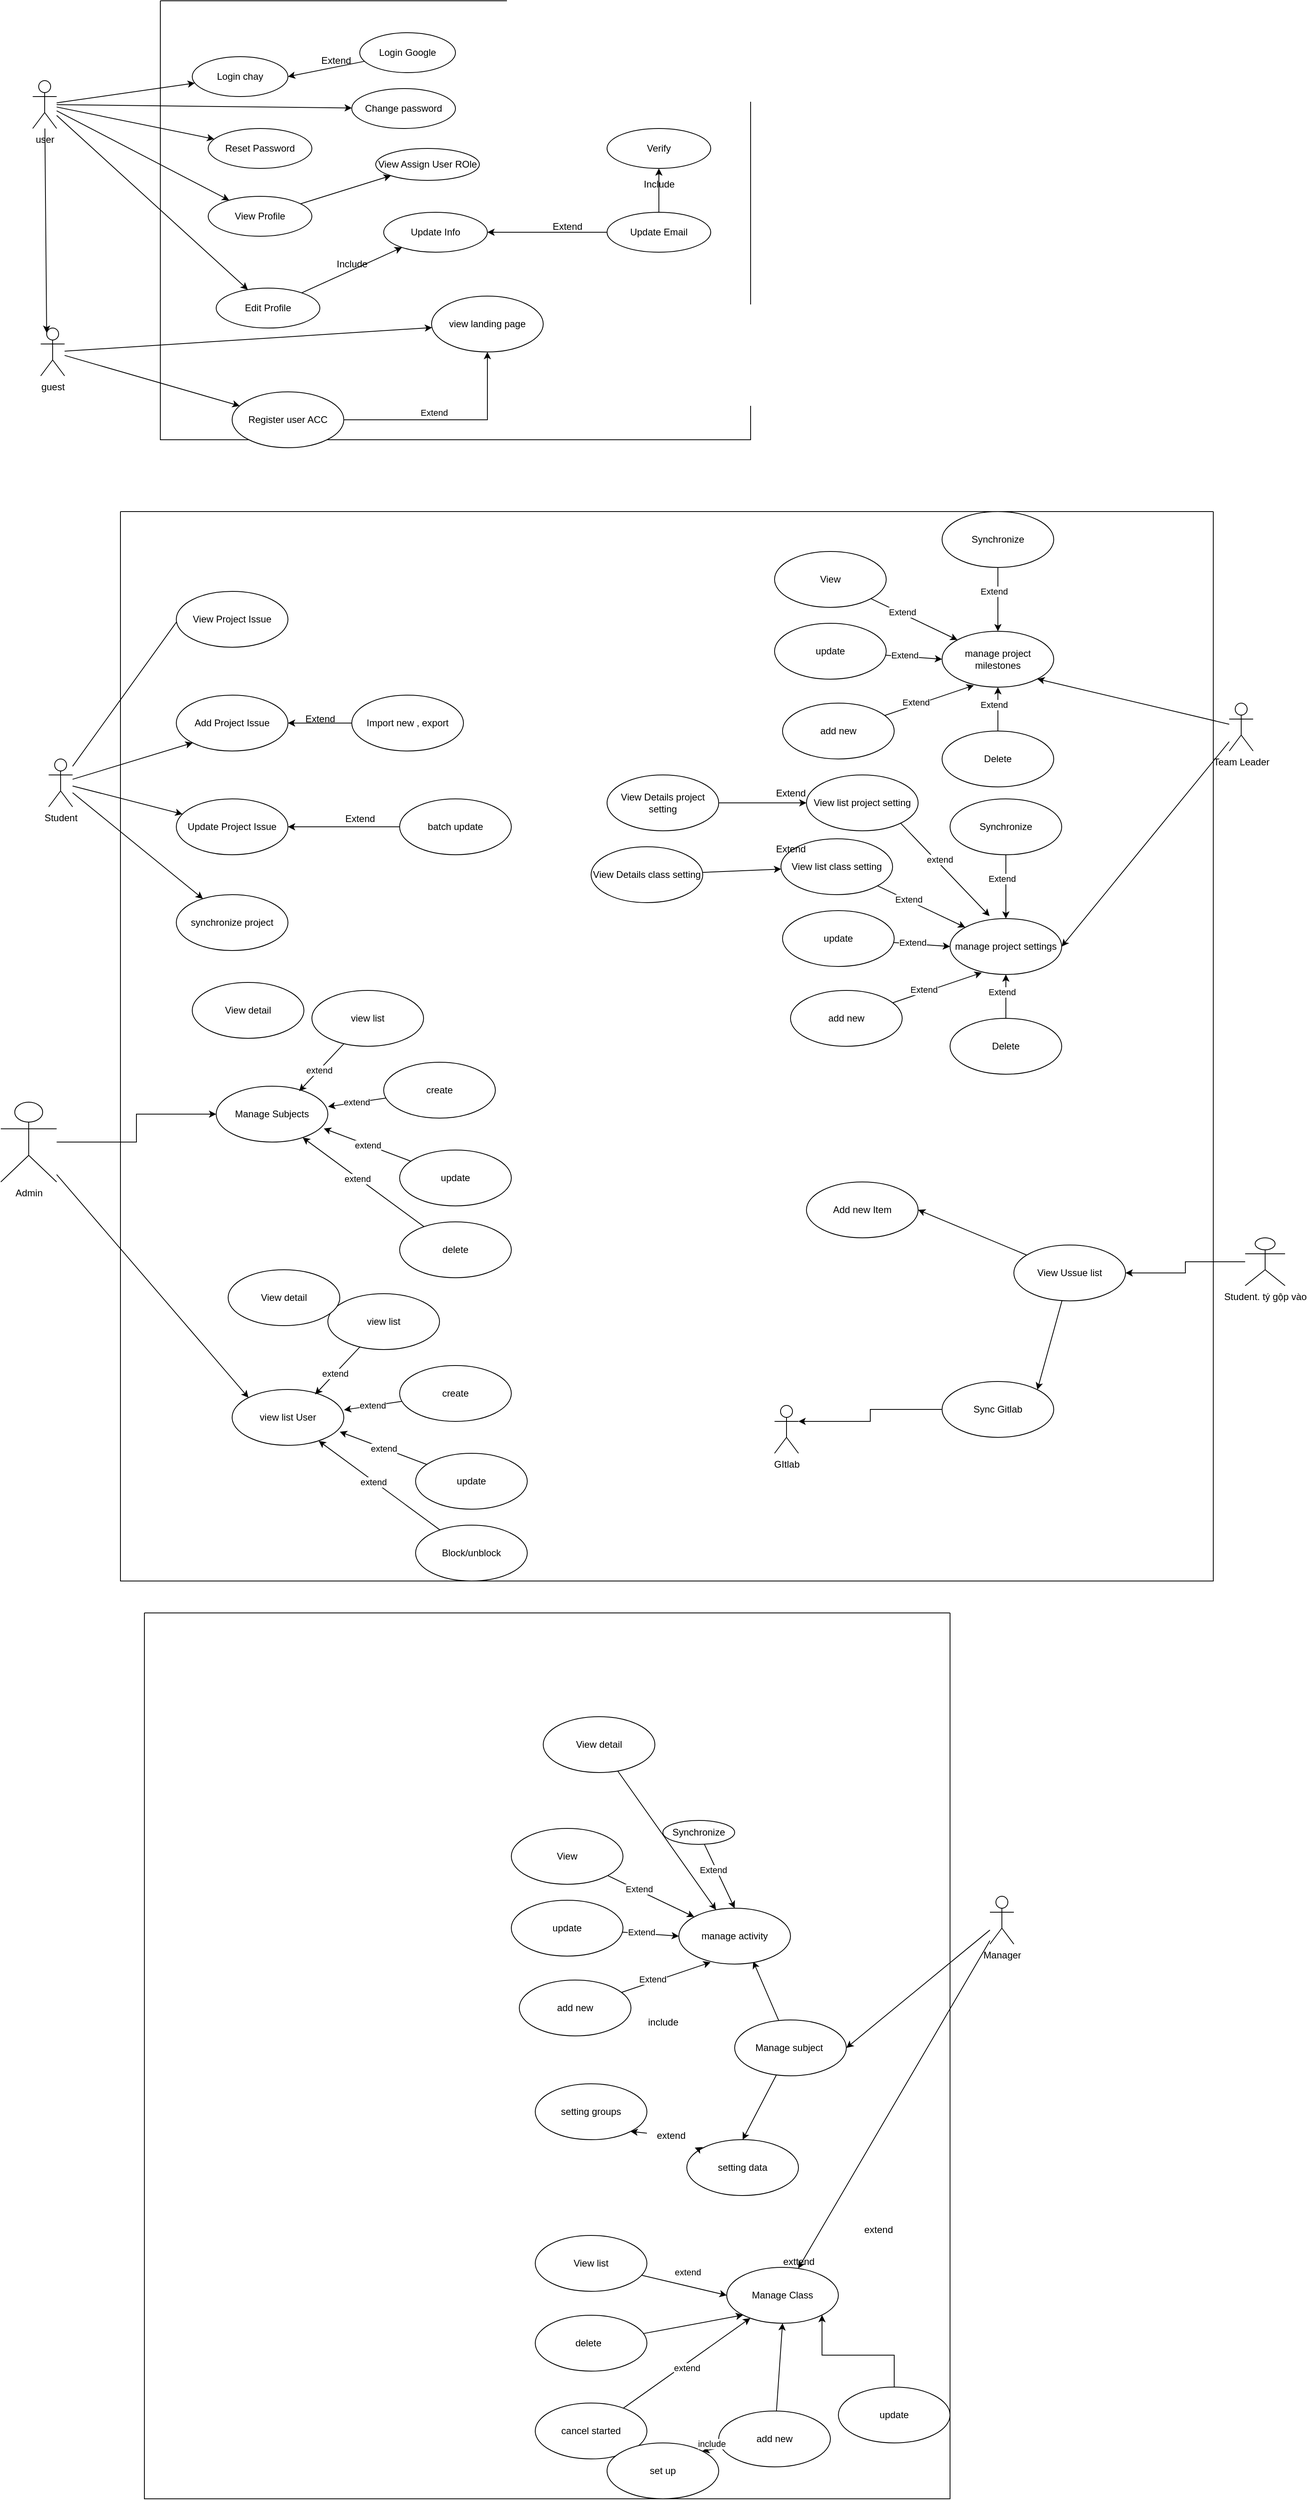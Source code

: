 <mxfile version="21.7.5" type="github">
  <diagram name="Page-1" id="S6UxS2rbXGVWsQRWLKjO">
    <mxGraphModel dx="1273" dy="740" grid="1" gridSize="10" guides="1" tooltips="1" connect="1" arrows="1" fold="1" page="1" pageScale="1" pageWidth="850" pageHeight="1100" math="0" shadow="0">
      <root>
        <mxCell id="0" />
        <mxCell id="1" parent="0" />
        <mxCell id="E_iQ0Z_nkJK2vYBMSeWu-5" style="rounded=0;orthogonalLoop=1;jettySize=auto;html=1;" parent="1" source="E_iQ0Z_nkJK2vYBMSeWu-1" target="E_iQ0Z_nkJK2vYBMSeWu-4" edge="1">
          <mxGeometry relative="1" as="geometry" />
        </mxCell>
        <mxCell id="E_iQ0Z_nkJK2vYBMSeWu-13" style="rounded=0;orthogonalLoop=1;jettySize=auto;html=1;" parent="1" source="E_iQ0Z_nkJK2vYBMSeWu-1" target="E_iQ0Z_nkJK2vYBMSeWu-12" edge="1">
          <mxGeometry relative="1" as="geometry" />
        </mxCell>
        <mxCell id="E_iQ0Z_nkJK2vYBMSeWu-16" style="rounded=0;orthogonalLoop=1;jettySize=auto;html=1;" parent="1" source="E_iQ0Z_nkJK2vYBMSeWu-1" target="E_iQ0Z_nkJK2vYBMSeWu-14" edge="1">
          <mxGeometry relative="1" as="geometry" />
        </mxCell>
        <mxCell id="E_iQ0Z_nkJK2vYBMSeWu-17" style="rounded=0;orthogonalLoop=1;jettySize=auto;html=1;" parent="1" source="E_iQ0Z_nkJK2vYBMSeWu-1" target="E_iQ0Z_nkJK2vYBMSeWu-15" edge="1">
          <mxGeometry relative="1" as="geometry" />
        </mxCell>
        <mxCell id="E_iQ0Z_nkJK2vYBMSeWu-34" style="rounded=0;orthogonalLoop=1;jettySize=auto;html=1;" parent="1" source="E_iQ0Z_nkJK2vYBMSeWu-1" target="E_iQ0Z_nkJK2vYBMSeWu-33" edge="1">
          <mxGeometry relative="1" as="geometry" />
        </mxCell>
        <mxCell id="PJf7z8ohsHyIc1MsfL0N-3" style="rounded=0;orthogonalLoop=1;jettySize=auto;html=1;entryX=0.25;entryY=0.1;entryDx=0;entryDy=0;entryPerimeter=0;" edge="1" parent="1" source="E_iQ0Z_nkJK2vYBMSeWu-1" target="E_iQ0Z_nkJK2vYBMSeWu-230">
          <mxGeometry relative="1" as="geometry" />
        </mxCell>
        <mxCell id="E_iQ0Z_nkJK2vYBMSeWu-1" value="user&lt;br&gt;" style="shape=umlActor;verticalLabelPosition=bottom;verticalAlign=top;html=1;outlineConnect=0;" parent="1" vertex="1">
          <mxGeometry x="110" y="110" width="30" height="60" as="geometry" />
        </mxCell>
        <mxCell id="E_iQ0Z_nkJK2vYBMSeWu-4" value="Login chay" style="ellipse;whiteSpace=wrap;html=1;" parent="1" vertex="1">
          <mxGeometry x="310" y="80" width="120" height="50" as="geometry" />
        </mxCell>
        <mxCell id="E_iQ0Z_nkJK2vYBMSeWu-6" value="" style="swimlane;startSize=0;" parent="1" vertex="1">
          <mxGeometry x="270" y="10" width="740" height="550" as="geometry" />
        </mxCell>
        <mxCell id="E_iQ0Z_nkJK2vYBMSeWu-8" value="Login Google" style="ellipse;whiteSpace=wrap;html=1;" parent="E_iQ0Z_nkJK2vYBMSeWu-6" vertex="1">
          <mxGeometry x="250" y="40" width="120" height="50" as="geometry" />
        </mxCell>
        <mxCell id="E_iQ0Z_nkJK2vYBMSeWu-11" value="Extend&lt;br&gt;" style="text;html=1;align=center;verticalAlign=middle;resizable=0;points=[];autosize=1;strokeColor=none;fillColor=none;" parent="E_iQ0Z_nkJK2vYBMSeWu-6" vertex="1">
          <mxGeometry x="190" y="60" width="60" height="30" as="geometry" />
        </mxCell>
        <mxCell id="E_iQ0Z_nkJK2vYBMSeWu-12" value="Reset Password" style="ellipse;whiteSpace=wrap;html=1;" parent="E_iQ0Z_nkJK2vYBMSeWu-6" vertex="1">
          <mxGeometry x="60" y="160" width="130" height="50" as="geometry" />
        </mxCell>
        <mxCell id="E_iQ0Z_nkJK2vYBMSeWu-32" style="rounded=0;orthogonalLoop=1;jettySize=auto;html=1;entryX=0;entryY=1;entryDx=0;entryDy=0;" parent="E_iQ0Z_nkJK2vYBMSeWu-6" source="E_iQ0Z_nkJK2vYBMSeWu-14" target="E_iQ0Z_nkJK2vYBMSeWu-31" edge="1">
          <mxGeometry relative="1" as="geometry" />
        </mxCell>
        <mxCell id="E_iQ0Z_nkJK2vYBMSeWu-14" value="View Profile" style="ellipse;whiteSpace=wrap;html=1;" parent="E_iQ0Z_nkJK2vYBMSeWu-6" vertex="1">
          <mxGeometry x="60" y="245" width="130" height="50" as="geometry" />
        </mxCell>
        <mxCell id="E_iQ0Z_nkJK2vYBMSeWu-19" value="" style="rounded=0;orthogonalLoop=1;jettySize=auto;html=1;" parent="E_iQ0Z_nkJK2vYBMSeWu-6" source="E_iQ0Z_nkJK2vYBMSeWu-15" target="E_iQ0Z_nkJK2vYBMSeWu-18" edge="1">
          <mxGeometry relative="1" as="geometry" />
        </mxCell>
        <mxCell id="E_iQ0Z_nkJK2vYBMSeWu-15" value="Edit Profile" style="ellipse;whiteSpace=wrap;html=1;" parent="E_iQ0Z_nkJK2vYBMSeWu-6" vertex="1">
          <mxGeometry x="70" y="360" width="130" height="50" as="geometry" />
        </mxCell>
        <mxCell id="E_iQ0Z_nkJK2vYBMSeWu-18" value="Update Info" style="ellipse;whiteSpace=wrap;html=1;" parent="E_iQ0Z_nkJK2vYBMSeWu-6" vertex="1">
          <mxGeometry x="280" y="265" width="130" height="50" as="geometry" />
        </mxCell>
        <mxCell id="E_iQ0Z_nkJK2vYBMSeWu-20" value="Include&lt;br&gt;" style="text;html=1;align=center;verticalAlign=middle;resizable=0;points=[];autosize=1;strokeColor=none;fillColor=none;" parent="E_iQ0Z_nkJK2vYBMSeWu-6" vertex="1">
          <mxGeometry x="210" y="315" width="60" height="30" as="geometry" />
        </mxCell>
        <mxCell id="E_iQ0Z_nkJK2vYBMSeWu-26" style="edgeStyle=orthogonalEdgeStyle;rounded=0;orthogonalLoop=1;jettySize=auto;html=1;entryX=1;entryY=0.5;entryDx=0;entryDy=0;" parent="E_iQ0Z_nkJK2vYBMSeWu-6" source="E_iQ0Z_nkJK2vYBMSeWu-21" target="E_iQ0Z_nkJK2vYBMSeWu-18" edge="1">
          <mxGeometry relative="1" as="geometry" />
        </mxCell>
        <mxCell id="E_iQ0Z_nkJK2vYBMSeWu-28" style="edgeStyle=orthogonalEdgeStyle;rounded=0;orthogonalLoop=1;jettySize=auto;html=1;entryX=0.5;entryY=1;entryDx=0;entryDy=0;" parent="E_iQ0Z_nkJK2vYBMSeWu-6" source="E_iQ0Z_nkJK2vYBMSeWu-21" target="E_iQ0Z_nkJK2vYBMSeWu-25" edge="1">
          <mxGeometry relative="1" as="geometry" />
        </mxCell>
        <mxCell id="E_iQ0Z_nkJK2vYBMSeWu-21" value="Update Email" style="ellipse;whiteSpace=wrap;html=1;" parent="E_iQ0Z_nkJK2vYBMSeWu-6" vertex="1">
          <mxGeometry x="560" y="265" width="130" height="50" as="geometry" />
        </mxCell>
        <mxCell id="E_iQ0Z_nkJK2vYBMSeWu-25" value="Verify" style="ellipse;whiteSpace=wrap;html=1;" parent="E_iQ0Z_nkJK2vYBMSeWu-6" vertex="1">
          <mxGeometry x="560" y="160" width="130" height="50" as="geometry" />
        </mxCell>
        <mxCell id="E_iQ0Z_nkJK2vYBMSeWu-31" value="View Assign User ROle" style="ellipse;whiteSpace=wrap;html=1;" parent="E_iQ0Z_nkJK2vYBMSeWu-6" vertex="1">
          <mxGeometry x="270" y="185" width="130" height="40" as="geometry" />
        </mxCell>
        <mxCell id="E_iQ0Z_nkJK2vYBMSeWu-33" value="Change password" style="ellipse;whiteSpace=wrap;html=1;" parent="E_iQ0Z_nkJK2vYBMSeWu-6" vertex="1">
          <mxGeometry x="240" y="110" width="130" height="50" as="geometry" />
        </mxCell>
        <mxCell id="E_iQ0Z_nkJK2vYBMSeWu-29" value="Include" style="text;html=1;align=center;verticalAlign=middle;resizable=0;points=[];autosize=1;strokeColor=none;fillColor=none;" parent="E_iQ0Z_nkJK2vYBMSeWu-6" vertex="1">
          <mxGeometry x="595" y="215" width="60" height="30" as="geometry" />
        </mxCell>
        <mxCell id="E_iQ0Z_nkJK2vYBMSeWu-231" value="view landing page" style="ellipse;whiteSpace=wrap;html=1;" parent="E_iQ0Z_nkJK2vYBMSeWu-6" vertex="1">
          <mxGeometry x="340" y="370" width="140" height="70" as="geometry" />
        </mxCell>
        <mxCell id="PJf7z8ohsHyIc1MsfL0N-1" style="edgeStyle=orthogonalEdgeStyle;rounded=0;orthogonalLoop=1;jettySize=auto;html=1;entryX=0.5;entryY=1;entryDx=0;entryDy=0;" edge="1" parent="E_iQ0Z_nkJK2vYBMSeWu-6" source="E_iQ0Z_nkJK2vYBMSeWu-233" target="E_iQ0Z_nkJK2vYBMSeWu-231">
          <mxGeometry relative="1" as="geometry" />
        </mxCell>
        <mxCell id="PJf7z8ohsHyIc1MsfL0N-2" value="Extend" style="edgeLabel;html=1;align=center;verticalAlign=middle;resizable=0;points=[];" vertex="1" connectable="0" parent="PJf7z8ohsHyIc1MsfL0N-1">
          <mxGeometry x="-0.157" y="9" relative="1" as="geometry">
            <mxPoint x="1" as="offset" />
          </mxGeometry>
        </mxCell>
        <mxCell id="E_iQ0Z_nkJK2vYBMSeWu-233" value="Register user ACC" style="ellipse;whiteSpace=wrap;html=1;" parent="E_iQ0Z_nkJK2vYBMSeWu-6" vertex="1">
          <mxGeometry x="90" y="490" width="140" height="70" as="geometry" />
        </mxCell>
        <mxCell id="E_iQ0Z_nkJK2vYBMSeWu-10" style="rounded=0;orthogonalLoop=1;jettySize=auto;html=1;entryX=1;entryY=0.5;entryDx=0;entryDy=0;" parent="1" source="E_iQ0Z_nkJK2vYBMSeWu-8" target="E_iQ0Z_nkJK2vYBMSeWu-4" edge="1">
          <mxGeometry relative="1" as="geometry" />
        </mxCell>
        <mxCell id="E_iQ0Z_nkJK2vYBMSeWu-27" value="Extend" style="text;html=1;align=center;verticalAlign=middle;resizable=0;points=[];autosize=1;strokeColor=none;fillColor=none;" parent="1" vertex="1">
          <mxGeometry x="750" y="278" width="60" height="30" as="geometry" />
        </mxCell>
        <mxCell id="E_iQ0Z_nkJK2vYBMSeWu-43" style="rounded=0;orthogonalLoop=1;jettySize=auto;html=1;entryX=0;entryY=0;entryDx=0;entryDy=0;" parent="1" source="E_iQ0Z_nkJK2vYBMSeWu-35" target="E_iQ0Z_nkJK2vYBMSeWu-39" edge="1">
          <mxGeometry relative="1" as="geometry" />
        </mxCell>
        <mxCell id="E_iQ0Z_nkJK2vYBMSeWu-44" style="rounded=0;orthogonalLoop=1;jettySize=auto;html=1;entryX=0;entryY=1;entryDx=0;entryDy=0;" parent="1" source="E_iQ0Z_nkJK2vYBMSeWu-35" target="E_iQ0Z_nkJK2vYBMSeWu-40" edge="1">
          <mxGeometry relative="1" as="geometry" />
        </mxCell>
        <mxCell id="E_iQ0Z_nkJK2vYBMSeWu-45" style="rounded=0;orthogonalLoop=1;jettySize=auto;html=1;" parent="1" source="E_iQ0Z_nkJK2vYBMSeWu-35" target="E_iQ0Z_nkJK2vYBMSeWu-41" edge="1">
          <mxGeometry relative="1" as="geometry" />
        </mxCell>
        <mxCell id="E_iQ0Z_nkJK2vYBMSeWu-55" style="rounded=0;orthogonalLoop=1;jettySize=auto;html=1;" parent="1" source="E_iQ0Z_nkJK2vYBMSeWu-35" target="E_iQ0Z_nkJK2vYBMSeWu-54" edge="1">
          <mxGeometry relative="1" as="geometry" />
        </mxCell>
        <mxCell id="E_iQ0Z_nkJK2vYBMSeWu-35" value="Student" style="shape=umlActor;verticalLabelPosition=bottom;verticalAlign=top;html=1;outlineConnect=0;" parent="1" vertex="1">
          <mxGeometry x="130" y="960" width="30" height="60" as="geometry" />
        </mxCell>
        <mxCell id="E_iQ0Z_nkJK2vYBMSeWu-36" value="" style="swimlane;startSize=0;" parent="1" vertex="1">
          <mxGeometry x="220" y="650" width="1370" height="1340" as="geometry" />
        </mxCell>
        <mxCell id="E_iQ0Z_nkJK2vYBMSeWu-39" value="View Project Issue&lt;br&gt;" style="ellipse;whiteSpace=wrap;html=1;" parent="E_iQ0Z_nkJK2vYBMSeWu-36" vertex="1">
          <mxGeometry x="70" y="100" width="140" height="70" as="geometry" />
        </mxCell>
        <mxCell id="E_iQ0Z_nkJK2vYBMSeWu-40" value="Add Project Issue" style="ellipse;whiteSpace=wrap;html=1;" parent="E_iQ0Z_nkJK2vYBMSeWu-36" vertex="1">
          <mxGeometry x="70" y="230" width="140" height="70" as="geometry" />
        </mxCell>
        <mxCell id="E_iQ0Z_nkJK2vYBMSeWu-41" value="Update Project Issue" style="ellipse;whiteSpace=wrap;html=1;" parent="E_iQ0Z_nkJK2vYBMSeWu-36" vertex="1">
          <mxGeometry x="70" y="360" width="140" height="70" as="geometry" />
        </mxCell>
        <mxCell id="E_iQ0Z_nkJK2vYBMSeWu-49" style="edgeStyle=orthogonalEdgeStyle;rounded=0;orthogonalLoop=1;jettySize=auto;html=1;entryX=1;entryY=0.5;entryDx=0;entryDy=0;" parent="E_iQ0Z_nkJK2vYBMSeWu-36" source="E_iQ0Z_nkJK2vYBMSeWu-46" target="E_iQ0Z_nkJK2vYBMSeWu-40" edge="1">
          <mxGeometry relative="1" as="geometry" />
        </mxCell>
        <mxCell id="E_iQ0Z_nkJK2vYBMSeWu-46" value="Import new , export" style="ellipse;whiteSpace=wrap;html=1;" parent="E_iQ0Z_nkJK2vYBMSeWu-36" vertex="1">
          <mxGeometry x="290" y="230" width="140" height="70" as="geometry" />
        </mxCell>
        <mxCell id="E_iQ0Z_nkJK2vYBMSeWu-51" style="edgeStyle=orthogonalEdgeStyle;rounded=0;orthogonalLoop=1;jettySize=auto;html=1;entryX=1;entryY=0.5;entryDx=0;entryDy=0;" parent="E_iQ0Z_nkJK2vYBMSeWu-36" source="E_iQ0Z_nkJK2vYBMSeWu-50" target="E_iQ0Z_nkJK2vYBMSeWu-41" edge="1">
          <mxGeometry relative="1" as="geometry" />
        </mxCell>
        <mxCell id="E_iQ0Z_nkJK2vYBMSeWu-50" value="batch update" style="ellipse;whiteSpace=wrap;html=1;" parent="E_iQ0Z_nkJK2vYBMSeWu-36" vertex="1">
          <mxGeometry x="350" y="360" width="140" height="70" as="geometry" />
        </mxCell>
        <mxCell id="E_iQ0Z_nkJK2vYBMSeWu-54" value="synchronize project" style="ellipse;whiteSpace=wrap;html=1;" parent="E_iQ0Z_nkJK2vYBMSeWu-36" vertex="1">
          <mxGeometry x="70" y="480" width="140" height="70" as="geometry" />
        </mxCell>
        <mxCell id="E_iQ0Z_nkJK2vYBMSeWu-57" value="manage project milestones&lt;br&gt;" style="ellipse;whiteSpace=wrap;html=1;" parent="E_iQ0Z_nkJK2vYBMSeWu-36" vertex="1">
          <mxGeometry x="1030" y="150" width="140" height="70" as="geometry" />
        </mxCell>
        <mxCell id="E_iQ0Z_nkJK2vYBMSeWu-64" style="rounded=0;orthogonalLoop=1;jettySize=auto;html=1;" parent="E_iQ0Z_nkJK2vYBMSeWu-36" source="E_iQ0Z_nkJK2vYBMSeWu-58" target="E_iQ0Z_nkJK2vYBMSeWu-57" edge="1">
          <mxGeometry relative="1" as="geometry" />
        </mxCell>
        <mxCell id="E_iQ0Z_nkJK2vYBMSeWu-75" value="Extend" style="edgeLabel;html=1;align=center;verticalAlign=middle;resizable=0;points=[];" parent="E_iQ0Z_nkJK2vYBMSeWu-64" vertex="1" connectable="0">
          <mxGeometry x="-0.286" y="2" relative="1" as="geometry">
            <mxPoint x="-1" as="offset" />
          </mxGeometry>
        </mxCell>
        <mxCell id="E_iQ0Z_nkJK2vYBMSeWu-58" value="View" style="ellipse;whiteSpace=wrap;html=1;" parent="E_iQ0Z_nkJK2vYBMSeWu-36" vertex="1">
          <mxGeometry x="820" y="50" width="140" height="70" as="geometry" />
        </mxCell>
        <mxCell id="E_iQ0Z_nkJK2vYBMSeWu-66" style="rounded=0;orthogonalLoop=1;jettySize=auto;html=1;entryX=0;entryY=0.5;entryDx=0;entryDy=0;" parent="E_iQ0Z_nkJK2vYBMSeWu-36" source="E_iQ0Z_nkJK2vYBMSeWu-60" target="E_iQ0Z_nkJK2vYBMSeWu-57" edge="1">
          <mxGeometry relative="1" as="geometry" />
        </mxCell>
        <mxCell id="E_iQ0Z_nkJK2vYBMSeWu-76" value="Extend" style="edgeLabel;html=1;align=center;verticalAlign=middle;resizable=0;points=[];" parent="E_iQ0Z_nkJK2vYBMSeWu-66" vertex="1" connectable="0">
          <mxGeometry x="-0.366" y="2" relative="1" as="geometry">
            <mxPoint x="1" as="offset" />
          </mxGeometry>
        </mxCell>
        <mxCell id="E_iQ0Z_nkJK2vYBMSeWu-60" value="update" style="ellipse;whiteSpace=wrap;html=1;" parent="E_iQ0Z_nkJK2vYBMSeWu-36" vertex="1">
          <mxGeometry x="820" y="140" width="140" height="70" as="geometry" />
        </mxCell>
        <mxCell id="E_iQ0Z_nkJK2vYBMSeWu-68" style="rounded=0;orthogonalLoop=1;jettySize=auto;html=1;entryX=0.284;entryY=0.968;entryDx=0;entryDy=0;entryPerimeter=0;" parent="E_iQ0Z_nkJK2vYBMSeWu-36" source="E_iQ0Z_nkJK2vYBMSeWu-67" target="E_iQ0Z_nkJK2vYBMSeWu-57" edge="1">
          <mxGeometry relative="1" as="geometry" />
        </mxCell>
        <mxCell id="E_iQ0Z_nkJK2vYBMSeWu-77" value="Extend" style="edgeLabel;html=1;align=center;verticalAlign=middle;resizable=0;points=[];" parent="E_iQ0Z_nkJK2vYBMSeWu-68" vertex="1" connectable="0">
          <mxGeometry x="-0.289" y="3" relative="1" as="geometry">
            <mxPoint as="offset" />
          </mxGeometry>
        </mxCell>
        <mxCell id="E_iQ0Z_nkJK2vYBMSeWu-67" value="add new" style="ellipse;whiteSpace=wrap;html=1;" parent="E_iQ0Z_nkJK2vYBMSeWu-36" vertex="1">
          <mxGeometry x="830" y="240" width="140" height="70" as="geometry" />
        </mxCell>
        <mxCell id="E_iQ0Z_nkJK2vYBMSeWu-70" style="edgeStyle=orthogonalEdgeStyle;rounded=0;orthogonalLoop=1;jettySize=auto;html=1;entryX=0.5;entryY=1;entryDx=0;entryDy=0;" parent="E_iQ0Z_nkJK2vYBMSeWu-36" source="E_iQ0Z_nkJK2vYBMSeWu-69" target="E_iQ0Z_nkJK2vYBMSeWu-57" edge="1">
          <mxGeometry relative="1" as="geometry" />
        </mxCell>
        <mxCell id="E_iQ0Z_nkJK2vYBMSeWu-78" value="Extend" style="edgeLabel;html=1;align=center;verticalAlign=middle;resizable=0;points=[];" parent="E_iQ0Z_nkJK2vYBMSeWu-70" vertex="1" connectable="0">
          <mxGeometry x="0.171" y="5" relative="1" as="geometry">
            <mxPoint y="-1" as="offset" />
          </mxGeometry>
        </mxCell>
        <mxCell id="E_iQ0Z_nkJK2vYBMSeWu-69" value="Delete" style="ellipse;whiteSpace=wrap;html=1;" parent="E_iQ0Z_nkJK2vYBMSeWu-36" vertex="1">
          <mxGeometry x="1030" y="275" width="140" height="70" as="geometry" />
        </mxCell>
        <mxCell id="E_iQ0Z_nkJK2vYBMSeWu-73" style="edgeStyle=orthogonalEdgeStyle;rounded=0;orthogonalLoop=1;jettySize=auto;html=1;entryX=0.5;entryY=0;entryDx=0;entryDy=0;" parent="E_iQ0Z_nkJK2vYBMSeWu-36" source="E_iQ0Z_nkJK2vYBMSeWu-71" target="E_iQ0Z_nkJK2vYBMSeWu-57" edge="1">
          <mxGeometry relative="1" as="geometry" />
        </mxCell>
        <mxCell id="E_iQ0Z_nkJK2vYBMSeWu-74" value="Extend" style="edgeLabel;html=1;align=center;verticalAlign=middle;resizable=0;points=[];" parent="E_iQ0Z_nkJK2vYBMSeWu-73" vertex="1" connectable="0">
          <mxGeometry x="-0.222" y="-5" relative="1" as="geometry">
            <mxPoint y="-1" as="offset" />
          </mxGeometry>
        </mxCell>
        <mxCell id="E_iQ0Z_nkJK2vYBMSeWu-71" value="Synchronize" style="ellipse;whiteSpace=wrap;html=1;" parent="E_iQ0Z_nkJK2vYBMSeWu-36" vertex="1">
          <mxGeometry x="1030" width="140" height="70" as="geometry" />
        </mxCell>
        <mxCell id="E_iQ0Z_nkJK2vYBMSeWu-96" value="manage project settings" style="ellipse;whiteSpace=wrap;html=1;" parent="E_iQ0Z_nkJK2vYBMSeWu-36" vertex="1">
          <mxGeometry x="1040" y="510" width="140" height="70" as="geometry" />
        </mxCell>
        <mxCell id="E_iQ0Z_nkJK2vYBMSeWu-97" style="rounded=0;orthogonalLoop=1;jettySize=auto;html=1;" parent="E_iQ0Z_nkJK2vYBMSeWu-36" source="E_iQ0Z_nkJK2vYBMSeWu-99" target="E_iQ0Z_nkJK2vYBMSeWu-96" edge="1">
          <mxGeometry relative="1" as="geometry" />
        </mxCell>
        <mxCell id="E_iQ0Z_nkJK2vYBMSeWu-98" value="Extend" style="edgeLabel;html=1;align=center;verticalAlign=middle;resizable=0;points=[];" parent="E_iQ0Z_nkJK2vYBMSeWu-97" vertex="1" connectable="0">
          <mxGeometry x="-0.286" y="2" relative="1" as="geometry">
            <mxPoint x="-1" as="offset" />
          </mxGeometry>
        </mxCell>
        <mxCell id="E_iQ0Z_nkJK2vYBMSeWu-99" value="View list class setting" style="ellipse;whiteSpace=wrap;html=1;" parent="E_iQ0Z_nkJK2vYBMSeWu-36" vertex="1">
          <mxGeometry x="828" y="410" width="140" height="70" as="geometry" />
        </mxCell>
        <mxCell id="E_iQ0Z_nkJK2vYBMSeWu-100" style="rounded=0;orthogonalLoop=1;jettySize=auto;html=1;entryX=0;entryY=0.5;entryDx=0;entryDy=0;" parent="E_iQ0Z_nkJK2vYBMSeWu-36" source="E_iQ0Z_nkJK2vYBMSeWu-102" target="E_iQ0Z_nkJK2vYBMSeWu-96" edge="1">
          <mxGeometry relative="1" as="geometry" />
        </mxCell>
        <mxCell id="E_iQ0Z_nkJK2vYBMSeWu-101" value="Extend" style="edgeLabel;html=1;align=center;verticalAlign=middle;resizable=0;points=[];" parent="E_iQ0Z_nkJK2vYBMSeWu-100" vertex="1" connectable="0">
          <mxGeometry x="-0.366" y="2" relative="1" as="geometry">
            <mxPoint x="1" as="offset" />
          </mxGeometry>
        </mxCell>
        <mxCell id="E_iQ0Z_nkJK2vYBMSeWu-102" value="update" style="ellipse;whiteSpace=wrap;html=1;" parent="E_iQ0Z_nkJK2vYBMSeWu-36" vertex="1">
          <mxGeometry x="830" y="500" width="140" height="70" as="geometry" />
        </mxCell>
        <mxCell id="E_iQ0Z_nkJK2vYBMSeWu-103" style="rounded=0;orthogonalLoop=1;jettySize=auto;html=1;entryX=0.284;entryY=0.968;entryDx=0;entryDy=0;entryPerimeter=0;" parent="E_iQ0Z_nkJK2vYBMSeWu-36" source="E_iQ0Z_nkJK2vYBMSeWu-105" target="E_iQ0Z_nkJK2vYBMSeWu-96" edge="1">
          <mxGeometry relative="1" as="geometry" />
        </mxCell>
        <mxCell id="E_iQ0Z_nkJK2vYBMSeWu-104" value="Extend" style="edgeLabel;html=1;align=center;verticalAlign=middle;resizable=0;points=[];" parent="E_iQ0Z_nkJK2vYBMSeWu-103" vertex="1" connectable="0">
          <mxGeometry x="-0.289" y="3" relative="1" as="geometry">
            <mxPoint as="offset" />
          </mxGeometry>
        </mxCell>
        <mxCell id="E_iQ0Z_nkJK2vYBMSeWu-105" value="add new" style="ellipse;whiteSpace=wrap;html=1;" parent="E_iQ0Z_nkJK2vYBMSeWu-36" vertex="1">
          <mxGeometry x="840" y="600" width="140" height="70" as="geometry" />
        </mxCell>
        <mxCell id="E_iQ0Z_nkJK2vYBMSeWu-106" style="edgeStyle=orthogonalEdgeStyle;rounded=0;orthogonalLoop=1;jettySize=auto;html=1;entryX=0.5;entryY=1;entryDx=0;entryDy=0;" parent="E_iQ0Z_nkJK2vYBMSeWu-36" source="E_iQ0Z_nkJK2vYBMSeWu-108" target="E_iQ0Z_nkJK2vYBMSeWu-96" edge="1">
          <mxGeometry relative="1" as="geometry" />
        </mxCell>
        <mxCell id="E_iQ0Z_nkJK2vYBMSeWu-107" value="Extend" style="edgeLabel;html=1;align=center;verticalAlign=middle;resizable=0;points=[];" parent="E_iQ0Z_nkJK2vYBMSeWu-106" vertex="1" connectable="0">
          <mxGeometry x="0.171" y="5" relative="1" as="geometry">
            <mxPoint y="-1" as="offset" />
          </mxGeometry>
        </mxCell>
        <mxCell id="E_iQ0Z_nkJK2vYBMSeWu-108" value="Delete" style="ellipse;whiteSpace=wrap;html=1;" parent="E_iQ0Z_nkJK2vYBMSeWu-36" vertex="1">
          <mxGeometry x="1040" y="635" width="140" height="70" as="geometry" />
        </mxCell>
        <mxCell id="E_iQ0Z_nkJK2vYBMSeWu-109" style="edgeStyle=orthogonalEdgeStyle;rounded=0;orthogonalLoop=1;jettySize=auto;html=1;entryX=0.5;entryY=0;entryDx=0;entryDy=0;" parent="E_iQ0Z_nkJK2vYBMSeWu-36" source="E_iQ0Z_nkJK2vYBMSeWu-111" target="E_iQ0Z_nkJK2vYBMSeWu-96" edge="1">
          <mxGeometry relative="1" as="geometry" />
        </mxCell>
        <mxCell id="E_iQ0Z_nkJK2vYBMSeWu-110" value="Extend" style="edgeLabel;html=1;align=center;verticalAlign=middle;resizable=0;points=[];" parent="E_iQ0Z_nkJK2vYBMSeWu-109" vertex="1" connectable="0">
          <mxGeometry x="-0.222" y="-5" relative="1" as="geometry">
            <mxPoint y="-1" as="offset" />
          </mxGeometry>
        </mxCell>
        <mxCell id="E_iQ0Z_nkJK2vYBMSeWu-111" value="Synchronize" style="ellipse;whiteSpace=wrap;html=1;" parent="E_iQ0Z_nkJK2vYBMSeWu-36" vertex="1">
          <mxGeometry x="1040" y="360" width="140" height="70" as="geometry" />
        </mxCell>
        <mxCell id="E_iQ0Z_nkJK2vYBMSeWu-113" style="rounded=0;orthogonalLoop=1;jettySize=auto;html=1;" parent="E_iQ0Z_nkJK2vYBMSeWu-36" source="E_iQ0Z_nkJK2vYBMSeWu-112" target="E_iQ0Z_nkJK2vYBMSeWu-99" edge="1">
          <mxGeometry relative="1" as="geometry" />
        </mxCell>
        <mxCell id="E_iQ0Z_nkJK2vYBMSeWu-112" value="View Details class setting" style="ellipse;whiteSpace=wrap;html=1;" parent="E_iQ0Z_nkJK2vYBMSeWu-36" vertex="1">
          <mxGeometry x="590" y="420" width="140" height="70" as="geometry" />
        </mxCell>
        <mxCell id="E_iQ0Z_nkJK2vYBMSeWu-118" style="rounded=0;orthogonalLoop=1;jettySize=auto;html=1;entryX=0.354;entryY=-0.045;entryDx=0;entryDy=0;entryPerimeter=0;" parent="E_iQ0Z_nkJK2vYBMSeWu-36" target="E_iQ0Z_nkJK2vYBMSeWu-96" edge="1">
          <mxGeometry relative="1" as="geometry">
            <mxPoint x="970.001" y="382.033" as="sourcePoint" />
            <mxPoint x="1092.24" y="500.0" as="targetPoint" />
          </mxGeometry>
        </mxCell>
        <mxCell id="E_iQ0Z_nkJK2vYBMSeWu-119" value="extend" style="edgeLabel;html=1;align=center;verticalAlign=middle;resizable=0;points=[];" parent="E_iQ0Z_nkJK2vYBMSeWu-118" vertex="1" connectable="0">
          <mxGeometry x="-0.106" y="3" relative="1" as="geometry">
            <mxPoint x="1" as="offset" />
          </mxGeometry>
        </mxCell>
        <mxCell id="E_iQ0Z_nkJK2vYBMSeWu-115" value="View list project setting" style="ellipse;whiteSpace=wrap;html=1;" parent="E_iQ0Z_nkJK2vYBMSeWu-36" vertex="1">
          <mxGeometry x="860" y="330" width="140" height="70" as="geometry" />
        </mxCell>
        <mxCell id="E_iQ0Z_nkJK2vYBMSeWu-117" style="rounded=0;orthogonalLoop=1;jettySize=auto;html=1;entryX=0;entryY=0.5;entryDx=0;entryDy=0;" parent="E_iQ0Z_nkJK2vYBMSeWu-36" source="E_iQ0Z_nkJK2vYBMSeWu-116" target="E_iQ0Z_nkJK2vYBMSeWu-115" edge="1">
          <mxGeometry relative="1" as="geometry" />
        </mxCell>
        <mxCell id="E_iQ0Z_nkJK2vYBMSeWu-116" value="View Details project setting" style="ellipse;whiteSpace=wrap;html=1;" parent="E_iQ0Z_nkJK2vYBMSeWu-36" vertex="1">
          <mxGeometry x="610" y="330" width="140" height="70" as="geometry" />
        </mxCell>
        <mxCell id="E_iQ0Z_nkJK2vYBMSeWu-194" value="Manage Subjects&lt;br&gt;" style="ellipse;whiteSpace=wrap;html=1;" parent="E_iQ0Z_nkJK2vYBMSeWu-36" vertex="1">
          <mxGeometry x="120" y="720" width="140" height="70" as="geometry" />
        </mxCell>
        <mxCell id="E_iQ0Z_nkJK2vYBMSeWu-205" style="rounded=0;orthogonalLoop=1;jettySize=auto;html=1;entryX=0.743;entryY=0.089;entryDx=0;entryDy=0;entryPerimeter=0;" parent="E_iQ0Z_nkJK2vYBMSeWu-36" source="E_iQ0Z_nkJK2vYBMSeWu-198" target="E_iQ0Z_nkJK2vYBMSeWu-194" edge="1">
          <mxGeometry relative="1" as="geometry" />
        </mxCell>
        <mxCell id="E_iQ0Z_nkJK2vYBMSeWu-209" value="extend" style="edgeLabel;html=1;align=center;verticalAlign=middle;resizable=0;points=[];" parent="E_iQ0Z_nkJK2vYBMSeWu-205" vertex="1" connectable="0">
          <mxGeometry x="0.124" relative="1" as="geometry">
            <mxPoint as="offset" />
          </mxGeometry>
        </mxCell>
        <mxCell id="E_iQ0Z_nkJK2vYBMSeWu-198" value="view list" style="ellipse;whiteSpace=wrap;html=1;" parent="E_iQ0Z_nkJK2vYBMSeWu-36" vertex="1">
          <mxGeometry x="240" y="600" width="140" height="70" as="geometry" />
        </mxCell>
        <mxCell id="E_iQ0Z_nkJK2vYBMSeWu-206" style="rounded=0;orthogonalLoop=1;jettySize=auto;html=1;entryX=1.002;entryY=0.366;entryDx=0;entryDy=0;entryPerimeter=0;" parent="E_iQ0Z_nkJK2vYBMSeWu-36" source="E_iQ0Z_nkJK2vYBMSeWu-199" target="E_iQ0Z_nkJK2vYBMSeWu-194" edge="1">
          <mxGeometry relative="1" as="geometry" />
        </mxCell>
        <mxCell id="E_iQ0Z_nkJK2vYBMSeWu-210" value="extend" style="edgeLabel;html=1;align=center;verticalAlign=middle;resizable=0;points=[];" parent="E_iQ0Z_nkJK2vYBMSeWu-206" vertex="1" connectable="0">
          <mxGeometry x="-0.009" relative="1" as="geometry">
            <mxPoint x="-1" as="offset" />
          </mxGeometry>
        </mxCell>
        <mxCell id="E_iQ0Z_nkJK2vYBMSeWu-199" value="create" style="ellipse;whiteSpace=wrap;html=1;" parent="E_iQ0Z_nkJK2vYBMSeWu-36" vertex="1">
          <mxGeometry x="330" y="690" width="140" height="70" as="geometry" />
        </mxCell>
        <mxCell id="E_iQ0Z_nkJK2vYBMSeWu-207" style="rounded=0;orthogonalLoop=1;jettySize=auto;html=1;entryX=0.964;entryY=0.757;entryDx=0;entryDy=0;entryPerimeter=0;" parent="E_iQ0Z_nkJK2vYBMSeWu-36" source="E_iQ0Z_nkJK2vYBMSeWu-200" target="E_iQ0Z_nkJK2vYBMSeWu-194" edge="1">
          <mxGeometry relative="1" as="geometry" />
        </mxCell>
        <mxCell id="E_iQ0Z_nkJK2vYBMSeWu-211" value="extend" style="edgeLabel;html=1;align=center;verticalAlign=middle;resizable=0;points=[];" parent="E_iQ0Z_nkJK2vYBMSeWu-207" vertex="1" connectable="0">
          <mxGeometry x="-0.007" y="1" relative="1" as="geometry">
            <mxPoint y="-1" as="offset" />
          </mxGeometry>
        </mxCell>
        <mxCell id="E_iQ0Z_nkJK2vYBMSeWu-200" value="update" style="ellipse;whiteSpace=wrap;html=1;" parent="E_iQ0Z_nkJK2vYBMSeWu-36" vertex="1">
          <mxGeometry x="350" y="800" width="140" height="70" as="geometry" />
        </mxCell>
        <mxCell id="E_iQ0Z_nkJK2vYBMSeWu-208" style="rounded=0;orthogonalLoop=1;jettySize=auto;html=1;entryX=0.775;entryY=0.92;entryDx=0;entryDy=0;entryPerimeter=0;" parent="E_iQ0Z_nkJK2vYBMSeWu-36" source="E_iQ0Z_nkJK2vYBMSeWu-201" target="E_iQ0Z_nkJK2vYBMSeWu-194" edge="1">
          <mxGeometry relative="1" as="geometry" />
        </mxCell>
        <mxCell id="E_iQ0Z_nkJK2vYBMSeWu-212" value="extend" style="edgeLabel;html=1;align=center;verticalAlign=middle;resizable=0;points=[];" parent="E_iQ0Z_nkJK2vYBMSeWu-208" vertex="1" connectable="0">
          <mxGeometry x="0.095" y="1" relative="1" as="geometry">
            <mxPoint as="offset" />
          </mxGeometry>
        </mxCell>
        <mxCell id="E_iQ0Z_nkJK2vYBMSeWu-201" value="delete" style="ellipse;whiteSpace=wrap;html=1;" parent="E_iQ0Z_nkJK2vYBMSeWu-36" vertex="1">
          <mxGeometry x="350" y="890" width="140" height="70" as="geometry" />
        </mxCell>
        <mxCell id="E_iQ0Z_nkJK2vYBMSeWu-202" value="View detail" style="ellipse;whiteSpace=wrap;html=1;" parent="E_iQ0Z_nkJK2vYBMSeWu-36" vertex="1">
          <mxGeometry x="90" y="590" width="140" height="70" as="geometry" />
        </mxCell>
        <mxCell id="E_iQ0Z_nkJK2vYBMSeWu-48" value="Extend" style="text;html=1;align=center;verticalAlign=middle;resizable=0;points=[];autosize=1;strokeColor=none;fillColor=none;" parent="E_iQ0Z_nkJK2vYBMSeWu-36" vertex="1">
          <mxGeometry x="220" y="245" width="60" height="30" as="geometry" />
        </mxCell>
        <mxCell id="E_iQ0Z_nkJK2vYBMSeWu-52" value="Extend" style="text;html=1;align=center;verticalAlign=middle;resizable=0;points=[];autosize=1;strokeColor=none;fillColor=none;" parent="E_iQ0Z_nkJK2vYBMSeWu-36" vertex="1">
          <mxGeometry x="270" y="370" width="60" height="30" as="geometry" />
        </mxCell>
        <mxCell id="E_iQ0Z_nkJK2vYBMSeWu-213" value="view list User" style="ellipse;whiteSpace=wrap;html=1;" parent="E_iQ0Z_nkJK2vYBMSeWu-36" vertex="1">
          <mxGeometry x="140" y="1100" width="140" height="70" as="geometry" />
        </mxCell>
        <mxCell id="E_iQ0Z_nkJK2vYBMSeWu-214" style="rounded=0;orthogonalLoop=1;jettySize=auto;html=1;entryX=0.743;entryY=0.089;entryDx=0;entryDy=0;entryPerimeter=0;" parent="E_iQ0Z_nkJK2vYBMSeWu-36" source="E_iQ0Z_nkJK2vYBMSeWu-216" target="E_iQ0Z_nkJK2vYBMSeWu-213" edge="1">
          <mxGeometry relative="1" as="geometry" />
        </mxCell>
        <mxCell id="E_iQ0Z_nkJK2vYBMSeWu-215" value="extend" style="edgeLabel;html=1;align=center;verticalAlign=middle;resizable=0;points=[];" parent="E_iQ0Z_nkJK2vYBMSeWu-214" vertex="1" connectable="0">
          <mxGeometry x="0.124" relative="1" as="geometry">
            <mxPoint as="offset" />
          </mxGeometry>
        </mxCell>
        <mxCell id="E_iQ0Z_nkJK2vYBMSeWu-216" value="view list" style="ellipse;whiteSpace=wrap;html=1;" parent="E_iQ0Z_nkJK2vYBMSeWu-36" vertex="1">
          <mxGeometry x="260" y="980" width="140" height="70" as="geometry" />
        </mxCell>
        <mxCell id="E_iQ0Z_nkJK2vYBMSeWu-217" style="rounded=0;orthogonalLoop=1;jettySize=auto;html=1;entryX=1.002;entryY=0.366;entryDx=0;entryDy=0;entryPerimeter=0;" parent="E_iQ0Z_nkJK2vYBMSeWu-36" source="E_iQ0Z_nkJK2vYBMSeWu-219" target="E_iQ0Z_nkJK2vYBMSeWu-213" edge="1">
          <mxGeometry relative="1" as="geometry" />
        </mxCell>
        <mxCell id="E_iQ0Z_nkJK2vYBMSeWu-218" value="extend" style="edgeLabel;html=1;align=center;verticalAlign=middle;resizable=0;points=[];" parent="E_iQ0Z_nkJK2vYBMSeWu-217" vertex="1" connectable="0">
          <mxGeometry x="-0.009" relative="1" as="geometry">
            <mxPoint x="-1" as="offset" />
          </mxGeometry>
        </mxCell>
        <mxCell id="E_iQ0Z_nkJK2vYBMSeWu-219" value="create" style="ellipse;whiteSpace=wrap;html=1;" parent="E_iQ0Z_nkJK2vYBMSeWu-36" vertex="1">
          <mxGeometry x="350" y="1070" width="140" height="70" as="geometry" />
        </mxCell>
        <mxCell id="E_iQ0Z_nkJK2vYBMSeWu-220" style="rounded=0;orthogonalLoop=1;jettySize=auto;html=1;entryX=0.964;entryY=0.757;entryDx=0;entryDy=0;entryPerimeter=0;" parent="E_iQ0Z_nkJK2vYBMSeWu-36" source="E_iQ0Z_nkJK2vYBMSeWu-222" target="E_iQ0Z_nkJK2vYBMSeWu-213" edge="1">
          <mxGeometry relative="1" as="geometry" />
        </mxCell>
        <mxCell id="E_iQ0Z_nkJK2vYBMSeWu-221" value="extend" style="edgeLabel;html=1;align=center;verticalAlign=middle;resizable=0;points=[];" parent="E_iQ0Z_nkJK2vYBMSeWu-220" vertex="1" connectable="0">
          <mxGeometry x="-0.007" y="1" relative="1" as="geometry">
            <mxPoint y="-1" as="offset" />
          </mxGeometry>
        </mxCell>
        <mxCell id="E_iQ0Z_nkJK2vYBMSeWu-222" value="update" style="ellipse;whiteSpace=wrap;html=1;" parent="E_iQ0Z_nkJK2vYBMSeWu-36" vertex="1">
          <mxGeometry x="370" y="1180" width="140" height="70" as="geometry" />
        </mxCell>
        <mxCell id="E_iQ0Z_nkJK2vYBMSeWu-223" style="rounded=0;orthogonalLoop=1;jettySize=auto;html=1;entryX=0.775;entryY=0.92;entryDx=0;entryDy=0;entryPerimeter=0;" parent="E_iQ0Z_nkJK2vYBMSeWu-36" source="E_iQ0Z_nkJK2vYBMSeWu-225" target="E_iQ0Z_nkJK2vYBMSeWu-213" edge="1">
          <mxGeometry relative="1" as="geometry" />
        </mxCell>
        <mxCell id="E_iQ0Z_nkJK2vYBMSeWu-224" value="extend" style="edgeLabel;html=1;align=center;verticalAlign=middle;resizable=0;points=[];" parent="E_iQ0Z_nkJK2vYBMSeWu-223" vertex="1" connectable="0">
          <mxGeometry x="0.095" y="1" relative="1" as="geometry">
            <mxPoint as="offset" />
          </mxGeometry>
        </mxCell>
        <mxCell id="E_iQ0Z_nkJK2vYBMSeWu-225" value="Block/unblock" style="ellipse;whiteSpace=wrap;html=1;" parent="E_iQ0Z_nkJK2vYBMSeWu-36" vertex="1">
          <mxGeometry x="370" y="1270" width="140" height="70" as="geometry" />
        </mxCell>
        <mxCell id="E_iQ0Z_nkJK2vYBMSeWu-227" value="View detail" style="ellipse;whiteSpace=wrap;html=1;" parent="E_iQ0Z_nkJK2vYBMSeWu-36" vertex="1">
          <mxGeometry x="135" y="950" width="140" height="70" as="geometry" />
        </mxCell>
        <mxCell id="PJf7z8ohsHyIc1MsfL0N-11" style="rounded=0;orthogonalLoop=1;jettySize=auto;html=1;entryX=1;entryY=0;entryDx=0;entryDy=0;" edge="1" parent="E_iQ0Z_nkJK2vYBMSeWu-36" source="PJf7z8ohsHyIc1MsfL0N-7" target="PJf7z8ohsHyIc1MsfL0N-10">
          <mxGeometry relative="1" as="geometry" />
        </mxCell>
        <mxCell id="PJf7z8ohsHyIc1MsfL0N-12" style="rounded=0;orthogonalLoop=1;jettySize=auto;html=1;entryX=1;entryY=0.5;entryDx=0;entryDy=0;" edge="1" parent="E_iQ0Z_nkJK2vYBMSeWu-36" source="PJf7z8ohsHyIc1MsfL0N-7" target="PJf7z8ohsHyIc1MsfL0N-9">
          <mxGeometry relative="1" as="geometry" />
        </mxCell>
        <mxCell id="PJf7z8ohsHyIc1MsfL0N-7" value="View Ussue list" style="ellipse;whiteSpace=wrap;html=1;" vertex="1" parent="E_iQ0Z_nkJK2vYBMSeWu-36">
          <mxGeometry x="1120" y="919" width="140" height="70" as="geometry" />
        </mxCell>
        <mxCell id="PJf7z8ohsHyIc1MsfL0N-9" value="Add new Item" style="ellipse;whiteSpace=wrap;html=1;" vertex="1" parent="E_iQ0Z_nkJK2vYBMSeWu-36">
          <mxGeometry x="860" y="840" width="140" height="70" as="geometry" />
        </mxCell>
        <mxCell id="PJf7z8ohsHyIc1MsfL0N-14" style="edgeStyle=orthogonalEdgeStyle;rounded=0;orthogonalLoop=1;jettySize=auto;html=1;entryX=1;entryY=0.333;entryDx=0;entryDy=0;entryPerimeter=0;" edge="1" parent="E_iQ0Z_nkJK2vYBMSeWu-36" source="PJf7z8ohsHyIc1MsfL0N-10" target="PJf7z8ohsHyIc1MsfL0N-13">
          <mxGeometry relative="1" as="geometry" />
        </mxCell>
        <mxCell id="PJf7z8ohsHyIc1MsfL0N-10" value="Sync Gitlab" style="ellipse;whiteSpace=wrap;html=1;" vertex="1" parent="E_iQ0Z_nkJK2vYBMSeWu-36">
          <mxGeometry x="1030" y="1090" width="140" height="70" as="geometry" />
        </mxCell>
        <mxCell id="PJf7z8ohsHyIc1MsfL0N-13" value="GItlab" style="shape=umlActor;verticalLabelPosition=bottom;verticalAlign=top;html=1;" vertex="1" parent="E_iQ0Z_nkJK2vYBMSeWu-36">
          <mxGeometry x="820" y="1120" width="30" height="60" as="geometry" />
        </mxCell>
        <mxCell id="E_iQ0Z_nkJK2vYBMSeWu-79" style="rounded=0;orthogonalLoop=1;jettySize=auto;html=1;entryX=1;entryY=1;entryDx=0;entryDy=0;" parent="1" source="E_iQ0Z_nkJK2vYBMSeWu-56" target="E_iQ0Z_nkJK2vYBMSeWu-57" edge="1">
          <mxGeometry relative="1" as="geometry" />
        </mxCell>
        <mxCell id="E_iQ0Z_nkJK2vYBMSeWu-121" style="rounded=0;orthogonalLoop=1;jettySize=auto;html=1;entryX=1;entryY=0.5;entryDx=0;entryDy=0;" parent="1" source="E_iQ0Z_nkJK2vYBMSeWu-56" target="E_iQ0Z_nkJK2vYBMSeWu-96" edge="1">
          <mxGeometry relative="1" as="geometry" />
        </mxCell>
        <mxCell id="E_iQ0Z_nkJK2vYBMSeWu-56" value="Team Leader&lt;br&gt;" style="shape=umlActor;verticalLabelPosition=bottom;verticalAlign=top;html=1;" parent="1" vertex="1">
          <mxGeometry x="1610" y="890" width="30" height="60" as="geometry" />
        </mxCell>
        <mxCell id="E_iQ0Z_nkJK2vYBMSeWu-114" value="Extend" style="text;html=1;align=center;verticalAlign=middle;resizable=0;points=[];autosize=1;strokeColor=none;fillColor=none;" parent="1" vertex="1">
          <mxGeometry x="1030" y="1058" width="60" height="30" as="geometry" />
        </mxCell>
        <mxCell id="E_iQ0Z_nkJK2vYBMSeWu-120" value="Extend" style="text;html=1;align=center;verticalAlign=middle;resizable=0;points=[];autosize=1;strokeColor=none;fillColor=none;" parent="1" vertex="1">
          <mxGeometry x="1030" y="988" width="60" height="30" as="geometry" />
        </mxCell>
        <mxCell id="E_iQ0Z_nkJK2vYBMSeWu-124" value="" style="swimlane;startSize=0;" parent="1" vertex="1">
          <mxGeometry x="250" y="2030" width="1010" height="1110" as="geometry" />
        </mxCell>
        <mxCell id="E_iQ0Z_nkJK2vYBMSeWu-166" style="rounded=0;orthogonalLoop=1;jettySize=auto;html=1;entryX=0.666;entryY=0.953;entryDx=0;entryDy=0;entryPerimeter=0;" parent="E_iQ0Z_nkJK2vYBMSeWu-124" source="E_iQ0Z_nkJK2vYBMSeWu-127" target="E_iQ0Z_nkJK2vYBMSeWu-128" edge="1">
          <mxGeometry relative="1" as="geometry" />
        </mxCell>
        <mxCell id="E_iQ0Z_nkJK2vYBMSeWu-167" style="rounded=0;orthogonalLoop=1;jettySize=auto;html=1;entryX=0.5;entryY=0;entryDx=0;entryDy=0;" parent="E_iQ0Z_nkJK2vYBMSeWu-124" source="E_iQ0Z_nkJK2vYBMSeWu-127" target="E_iQ0Z_nkJK2vYBMSeWu-148" edge="1">
          <mxGeometry relative="1" as="geometry" />
        </mxCell>
        <mxCell id="E_iQ0Z_nkJK2vYBMSeWu-127" value="Manage subject&amp;nbsp;" style="ellipse;whiteSpace=wrap;html=1;" parent="E_iQ0Z_nkJK2vYBMSeWu-124" vertex="1">
          <mxGeometry x="740" y="510" width="140" height="70" as="geometry" />
        </mxCell>
        <mxCell id="E_iQ0Z_nkJK2vYBMSeWu-128" value="manage activity&lt;br&gt;" style="ellipse;whiteSpace=wrap;html=1;" parent="E_iQ0Z_nkJK2vYBMSeWu-124" vertex="1">
          <mxGeometry x="670" y="370" width="140" height="70" as="geometry" />
        </mxCell>
        <mxCell id="E_iQ0Z_nkJK2vYBMSeWu-129" style="rounded=0;orthogonalLoop=1;jettySize=auto;html=1;" parent="E_iQ0Z_nkJK2vYBMSeWu-124" source="E_iQ0Z_nkJK2vYBMSeWu-131" target="E_iQ0Z_nkJK2vYBMSeWu-128" edge="1">
          <mxGeometry relative="1" as="geometry" />
        </mxCell>
        <mxCell id="E_iQ0Z_nkJK2vYBMSeWu-130" value="Extend" style="edgeLabel;html=1;align=center;verticalAlign=middle;resizable=0;points=[];" parent="E_iQ0Z_nkJK2vYBMSeWu-129" vertex="1" connectable="0">
          <mxGeometry x="-0.286" y="2" relative="1" as="geometry">
            <mxPoint x="-1" as="offset" />
          </mxGeometry>
        </mxCell>
        <mxCell id="E_iQ0Z_nkJK2vYBMSeWu-131" value="View" style="ellipse;whiteSpace=wrap;html=1;" parent="E_iQ0Z_nkJK2vYBMSeWu-124" vertex="1">
          <mxGeometry x="460" y="270" width="140" height="70" as="geometry" />
        </mxCell>
        <mxCell id="E_iQ0Z_nkJK2vYBMSeWu-132" style="rounded=0;orthogonalLoop=1;jettySize=auto;html=1;entryX=0;entryY=0.5;entryDx=0;entryDy=0;" parent="E_iQ0Z_nkJK2vYBMSeWu-124" source="E_iQ0Z_nkJK2vYBMSeWu-134" target="E_iQ0Z_nkJK2vYBMSeWu-128" edge="1">
          <mxGeometry relative="1" as="geometry" />
        </mxCell>
        <mxCell id="E_iQ0Z_nkJK2vYBMSeWu-133" value="Extend" style="edgeLabel;html=1;align=center;verticalAlign=middle;resizable=0;points=[];" parent="E_iQ0Z_nkJK2vYBMSeWu-132" vertex="1" connectable="0">
          <mxGeometry x="-0.366" y="2" relative="1" as="geometry">
            <mxPoint x="1" as="offset" />
          </mxGeometry>
        </mxCell>
        <mxCell id="E_iQ0Z_nkJK2vYBMSeWu-134" value="update" style="ellipse;whiteSpace=wrap;html=1;" parent="E_iQ0Z_nkJK2vYBMSeWu-124" vertex="1">
          <mxGeometry x="460" y="360" width="140" height="70" as="geometry" />
        </mxCell>
        <mxCell id="E_iQ0Z_nkJK2vYBMSeWu-135" style="rounded=0;orthogonalLoop=1;jettySize=auto;html=1;entryX=0.284;entryY=0.968;entryDx=0;entryDy=0;entryPerimeter=0;" parent="E_iQ0Z_nkJK2vYBMSeWu-124" source="E_iQ0Z_nkJK2vYBMSeWu-137" target="E_iQ0Z_nkJK2vYBMSeWu-128" edge="1">
          <mxGeometry relative="1" as="geometry" />
        </mxCell>
        <mxCell id="E_iQ0Z_nkJK2vYBMSeWu-136" value="Extend" style="edgeLabel;html=1;align=center;verticalAlign=middle;resizable=0;points=[];" parent="E_iQ0Z_nkJK2vYBMSeWu-135" vertex="1" connectable="0">
          <mxGeometry x="-0.289" y="3" relative="1" as="geometry">
            <mxPoint as="offset" />
          </mxGeometry>
        </mxCell>
        <mxCell id="E_iQ0Z_nkJK2vYBMSeWu-137" value="add new" style="ellipse;whiteSpace=wrap;html=1;" parent="E_iQ0Z_nkJK2vYBMSeWu-124" vertex="1">
          <mxGeometry x="470" y="460" width="140" height="70" as="geometry" />
        </mxCell>
        <mxCell id="E_iQ0Z_nkJK2vYBMSeWu-140" style="rounded=0;orthogonalLoop=1;jettySize=auto;html=1;entryX=0.5;entryY=0;entryDx=0;entryDy=0;" parent="E_iQ0Z_nkJK2vYBMSeWu-124" source="E_iQ0Z_nkJK2vYBMSeWu-142" target="E_iQ0Z_nkJK2vYBMSeWu-128" edge="1">
          <mxGeometry relative="1" as="geometry" />
        </mxCell>
        <mxCell id="E_iQ0Z_nkJK2vYBMSeWu-141" value="Extend" style="edgeLabel;html=1;align=center;verticalAlign=middle;resizable=0;points=[];" parent="E_iQ0Z_nkJK2vYBMSeWu-140" vertex="1" connectable="0">
          <mxGeometry x="-0.222" y="-5" relative="1" as="geometry">
            <mxPoint y="-1" as="offset" />
          </mxGeometry>
        </mxCell>
        <mxCell id="E_iQ0Z_nkJK2vYBMSeWu-142" value="Synchronize" style="ellipse;whiteSpace=wrap;html=1;" parent="E_iQ0Z_nkJK2vYBMSeWu-124" vertex="1">
          <mxGeometry x="650" y="260" width="90" height="30" as="geometry" />
        </mxCell>
        <mxCell id="PJf7z8ohsHyIc1MsfL0N-18" style="rounded=0;orthogonalLoop=1;jettySize=auto;html=1;" edge="1" parent="E_iQ0Z_nkJK2vYBMSeWu-124" source="E_iQ0Z_nkJK2vYBMSeWu-144" target="E_iQ0Z_nkJK2vYBMSeWu-128">
          <mxGeometry relative="1" as="geometry" />
        </mxCell>
        <mxCell id="E_iQ0Z_nkJK2vYBMSeWu-144" value="View detail" style="ellipse;whiteSpace=wrap;html=1;" parent="E_iQ0Z_nkJK2vYBMSeWu-124" vertex="1">
          <mxGeometry x="500" y="130" width="140" height="70" as="geometry" />
        </mxCell>
        <mxCell id="E_iQ0Z_nkJK2vYBMSeWu-161" style="rounded=0;orthogonalLoop=1;jettySize=auto;html=1;entryX=1;entryY=1;entryDx=0;entryDy=0;" parent="E_iQ0Z_nkJK2vYBMSeWu-124" source="E_iQ0Z_nkJK2vYBMSeWu-179" target="E_iQ0Z_nkJK2vYBMSeWu-149" edge="1">
          <mxGeometry relative="1" as="geometry" />
        </mxCell>
        <mxCell id="E_iQ0Z_nkJK2vYBMSeWu-148" value="setting data" style="ellipse;whiteSpace=wrap;html=1;" parent="E_iQ0Z_nkJK2vYBMSeWu-124" vertex="1">
          <mxGeometry x="680" y="660" width="140" height="70" as="geometry" />
        </mxCell>
        <mxCell id="E_iQ0Z_nkJK2vYBMSeWu-149" value="setting groups" style="ellipse;whiteSpace=wrap;html=1;" parent="E_iQ0Z_nkJK2vYBMSeWu-124" vertex="1">
          <mxGeometry x="490" y="590" width="140" height="70" as="geometry" />
        </mxCell>
        <mxCell id="E_iQ0Z_nkJK2vYBMSeWu-171" value="Manage Class" style="ellipse;whiteSpace=wrap;html=1;" parent="E_iQ0Z_nkJK2vYBMSeWu-124" vertex="1">
          <mxGeometry x="730" y="820" width="140" height="70" as="geometry" />
        </mxCell>
        <mxCell id="E_iQ0Z_nkJK2vYBMSeWu-176" style="rounded=0;orthogonalLoop=1;jettySize=auto;html=1;entryX=0;entryY=0.5;entryDx=0;entryDy=0;" parent="E_iQ0Z_nkJK2vYBMSeWu-124" source="E_iQ0Z_nkJK2vYBMSeWu-173" target="E_iQ0Z_nkJK2vYBMSeWu-171" edge="1">
          <mxGeometry relative="1" as="geometry" />
        </mxCell>
        <mxCell id="E_iQ0Z_nkJK2vYBMSeWu-177" value="extend&lt;br&gt;" style="edgeLabel;html=1;align=center;verticalAlign=middle;resizable=0;points=[];" parent="E_iQ0Z_nkJK2vYBMSeWu-176" vertex="1" connectable="0">
          <mxGeometry x="-0.004" y="17" relative="1" as="geometry">
            <mxPoint as="offset" />
          </mxGeometry>
        </mxCell>
        <mxCell id="E_iQ0Z_nkJK2vYBMSeWu-173" value="View list" style="ellipse;whiteSpace=wrap;html=1;" parent="E_iQ0Z_nkJK2vYBMSeWu-124" vertex="1">
          <mxGeometry x="490" y="780" width="140" height="70" as="geometry" />
        </mxCell>
        <mxCell id="E_iQ0Z_nkJK2vYBMSeWu-178" style="rounded=0;orthogonalLoop=1;jettySize=auto;html=1;entryX=0;entryY=1;entryDx=0;entryDy=0;" parent="E_iQ0Z_nkJK2vYBMSeWu-124" source="E_iQ0Z_nkJK2vYBMSeWu-174" target="E_iQ0Z_nkJK2vYBMSeWu-171" edge="1">
          <mxGeometry relative="1" as="geometry" />
        </mxCell>
        <mxCell id="E_iQ0Z_nkJK2vYBMSeWu-174" value="delete&amp;nbsp;&amp;nbsp;" style="ellipse;whiteSpace=wrap;html=1;" parent="E_iQ0Z_nkJK2vYBMSeWu-124" vertex="1">
          <mxGeometry x="490" y="880" width="140" height="70" as="geometry" />
        </mxCell>
        <mxCell id="E_iQ0Z_nkJK2vYBMSeWu-180" style="rounded=0;orthogonalLoop=1;jettySize=auto;html=1;" parent="E_iQ0Z_nkJK2vYBMSeWu-124" source="E_iQ0Z_nkJK2vYBMSeWu-175" target="E_iQ0Z_nkJK2vYBMSeWu-171" edge="1">
          <mxGeometry relative="1" as="geometry" />
        </mxCell>
        <mxCell id="E_iQ0Z_nkJK2vYBMSeWu-181" value="extend" style="edgeLabel;html=1;align=center;verticalAlign=middle;resizable=0;points=[];" parent="E_iQ0Z_nkJK2vYBMSeWu-180" vertex="1" connectable="0">
          <mxGeometry x="-0.034" y="-5" relative="1" as="geometry">
            <mxPoint as="offset" />
          </mxGeometry>
        </mxCell>
        <mxCell id="E_iQ0Z_nkJK2vYBMSeWu-175" value="cancel started" style="ellipse;whiteSpace=wrap;html=1;" parent="E_iQ0Z_nkJK2vYBMSeWu-124" vertex="1">
          <mxGeometry x="490" y="990" width="140" height="70" as="geometry" />
        </mxCell>
        <mxCell id="E_iQ0Z_nkJK2vYBMSeWu-188" style="rounded=0;orthogonalLoop=1;jettySize=auto;html=1;entryX=0.5;entryY=1;entryDx=0;entryDy=0;" parent="E_iQ0Z_nkJK2vYBMSeWu-124" source="E_iQ0Z_nkJK2vYBMSeWu-182" target="E_iQ0Z_nkJK2vYBMSeWu-171" edge="1">
          <mxGeometry relative="1" as="geometry" />
        </mxCell>
        <mxCell id="E_iQ0Z_nkJK2vYBMSeWu-182" value="add new" style="ellipse;whiteSpace=wrap;html=1;" parent="E_iQ0Z_nkJK2vYBMSeWu-124" vertex="1">
          <mxGeometry x="720" y="1000" width="140" height="70" as="geometry" />
        </mxCell>
        <mxCell id="E_iQ0Z_nkJK2vYBMSeWu-190" style="edgeStyle=orthogonalEdgeStyle;rounded=0;orthogonalLoop=1;jettySize=auto;html=1;entryX=1;entryY=1;entryDx=0;entryDy=0;" parent="E_iQ0Z_nkJK2vYBMSeWu-124" source="E_iQ0Z_nkJK2vYBMSeWu-187" target="E_iQ0Z_nkJK2vYBMSeWu-171" edge="1">
          <mxGeometry relative="1" as="geometry" />
        </mxCell>
        <mxCell id="E_iQ0Z_nkJK2vYBMSeWu-187" value="update" style="ellipse;whiteSpace=wrap;html=1;" parent="E_iQ0Z_nkJK2vYBMSeWu-124" vertex="1">
          <mxGeometry x="870" y="970" width="140" height="70" as="geometry" />
        </mxCell>
        <mxCell id="E_iQ0Z_nkJK2vYBMSeWu-179" value="extend" style="text;html=1;align=center;verticalAlign=middle;resizable=0;points=[];autosize=1;strokeColor=none;fillColor=none;" parent="E_iQ0Z_nkJK2vYBMSeWu-124" vertex="1">
          <mxGeometry x="630" y="640" width="60" height="30" as="geometry" />
        </mxCell>
        <mxCell id="PJf7z8ohsHyIc1MsfL0N-16" value="" style="rounded=0;orthogonalLoop=1;jettySize=auto;html=1;entryX=1;entryY=1;entryDx=0;entryDy=0;" edge="1" parent="E_iQ0Z_nkJK2vYBMSeWu-124" source="E_iQ0Z_nkJK2vYBMSeWu-148" target="E_iQ0Z_nkJK2vYBMSeWu-179">
          <mxGeometry relative="1" as="geometry">
            <mxPoint x="941" y="2706" as="sourcePoint" />
            <mxPoint x="859" y="2680" as="targetPoint" />
          </mxGeometry>
        </mxCell>
        <mxCell id="E_iQ0Z_nkJK2vYBMSeWu-184" value="set up" style="ellipse;whiteSpace=wrap;html=1;" parent="E_iQ0Z_nkJK2vYBMSeWu-124" vertex="1">
          <mxGeometry x="580" y="1040" width="140" height="70" as="geometry" />
        </mxCell>
        <mxCell id="E_iQ0Z_nkJK2vYBMSeWu-185" style="rounded=0;orthogonalLoop=1;jettySize=auto;html=1;entryX=1;entryY=0;entryDx=0;entryDy=0;" parent="E_iQ0Z_nkJK2vYBMSeWu-124" source="E_iQ0Z_nkJK2vYBMSeWu-182" target="E_iQ0Z_nkJK2vYBMSeWu-184" edge="1">
          <mxGeometry relative="1" as="geometry" />
        </mxCell>
        <mxCell id="E_iQ0Z_nkJK2vYBMSeWu-186" value="include" style="edgeLabel;html=1;align=center;verticalAlign=middle;resizable=0;points=[];" parent="E_iQ0Z_nkJK2vYBMSeWu-185" vertex="1" connectable="0">
          <mxGeometry x="-0.065" y="-7" relative="1" as="geometry">
            <mxPoint as="offset" />
          </mxGeometry>
        </mxCell>
        <mxCell id="E_iQ0Z_nkJK2vYBMSeWu-169" style="rounded=0;orthogonalLoop=1;jettySize=auto;html=1;entryX=1;entryY=0.5;entryDx=0;entryDy=0;" parent="1" source="E_iQ0Z_nkJK2vYBMSeWu-147" target="E_iQ0Z_nkJK2vYBMSeWu-127" edge="1">
          <mxGeometry relative="1" as="geometry" />
        </mxCell>
        <mxCell id="E_iQ0Z_nkJK2vYBMSeWu-192" style="rounded=0;orthogonalLoop=1;jettySize=auto;html=1;" parent="1" source="E_iQ0Z_nkJK2vYBMSeWu-147" target="E_iQ0Z_nkJK2vYBMSeWu-171" edge="1">
          <mxGeometry relative="1" as="geometry" />
        </mxCell>
        <mxCell id="E_iQ0Z_nkJK2vYBMSeWu-147" value="Manager" style="shape=umlActor;verticalLabelPosition=bottom;verticalAlign=top;html=1;" parent="1" vertex="1">
          <mxGeometry x="1310" y="2385" width="30" height="60" as="geometry" />
        </mxCell>
        <mxCell id="E_iQ0Z_nkJK2vYBMSeWu-162" value="include" style="text;html=1;align=center;verticalAlign=middle;resizable=0;points=[];autosize=1;strokeColor=none;fillColor=none;" parent="1" vertex="1">
          <mxGeometry x="870" y="2528" width="60" height="30" as="geometry" />
        </mxCell>
        <mxCell id="E_iQ0Z_nkJK2vYBMSeWu-189" value="exttend" style="text;html=1;align=center;verticalAlign=middle;resizable=0;points=[];autosize=1;strokeColor=none;fillColor=none;" parent="1" vertex="1">
          <mxGeometry x="1040" y="2828" width="60" height="30" as="geometry" />
        </mxCell>
        <mxCell id="E_iQ0Z_nkJK2vYBMSeWu-191" value="extend" style="text;html=1;align=center;verticalAlign=middle;resizable=0;points=[];autosize=1;strokeColor=none;fillColor=none;" parent="1" vertex="1">
          <mxGeometry x="1140" y="2788" width="60" height="30" as="geometry" />
        </mxCell>
        <mxCell id="E_iQ0Z_nkJK2vYBMSeWu-197" style="edgeStyle=orthogonalEdgeStyle;rounded=0;orthogonalLoop=1;jettySize=auto;html=1;entryX=0;entryY=0.5;entryDx=0;entryDy=0;" parent="1" source="E_iQ0Z_nkJK2vYBMSeWu-193" target="E_iQ0Z_nkJK2vYBMSeWu-194" edge="1">
          <mxGeometry relative="1" as="geometry" />
        </mxCell>
        <mxCell id="E_iQ0Z_nkJK2vYBMSeWu-229" style="rounded=0;orthogonalLoop=1;jettySize=auto;html=1;entryX=0;entryY=0;entryDx=0;entryDy=0;" parent="1" source="E_iQ0Z_nkJK2vYBMSeWu-193" target="E_iQ0Z_nkJK2vYBMSeWu-213" edge="1">
          <mxGeometry relative="1" as="geometry" />
        </mxCell>
        <mxCell id="E_iQ0Z_nkJK2vYBMSeWu-193" value="Admin&lt;br&gt;" style="shape=umlActor;verticalLabelPosition=bottom;verticalAlign=top;html=1;" parent="1" vertex="1">
          <mxGeometry x="70" y="1390" width="70" height="100" as="geometry" />
        </mxCell>
        <mxCell id="E_iQ0Z_nkJK2vYBMSeWu-232" style="rounded=0;orthogonalLoop=1;jettySize=auto;html=1;" parent="1" source="E_iQ0Z_nkJK2vYBMSeWu-230" target="E_iQ0Z_nkJK2vYBMSeWu-231" edge="1">
          <mxGeometry relative="1" as="geometry" />
        </mxCell>
        <mxCell id="E_iQ0Z_nkJK2vYBMSeWu-234" style="rounded=0;orthogonalLoop=1;jettySize=auto;html=1;" parent="1" source="E_iQ0Z_nkJK2vYBMSeWu-230" target="E_iQ0Z_nkJK2vYBMSeWu-233" edge="1">
          <mxGeometry relative="1" as="geometry" />
        </mxCell>
        <mxCell id="E_iQ0Z_nkJK2vYBMSeWu-230" value="guest" style="shape=umlActor;verticalLabelPosition=bottom;verticalAlign=top;html=1;" parent="1" vertex="1">
          <mxGeometry x="120" y="420" width="30" height="60" as="geometry" />
        </mxCell>
        <mxCell id="PJf7z8ohsHyIc1MsfL0N-15" style="edgeStyle=orthogonalEdgeStyle;rounded=0;orthogonalLoop=1;jettySize=auto;html=1;entryX=1;entryY=0.5;entryDx=0;entryDy=0;" edge="1" parent="1" source="PJf7z8ohsHyIc1MsfL0N-6" target="PJf7z8ohsHyIc1MsfL0N-7">
          <mxGeometry relative="1" as="geometry" />
        </mxCell>
        <mxCell id="PJf7z8ohsHyIc1MsfL0N-6" value="Student. tý gộp vào" style="shape=umlActor;verticalLabelPosition=bottom;verticalAlign=top;html=1;outlineConnect=0;" vertex="1" parent="1">
          <mxGeometry x="1630" y="1560" width="50" height="60" as="geometry" />
        </mxCell>
      </root>
    </mxGraphModel>
  </diagram>
</mxfile>
